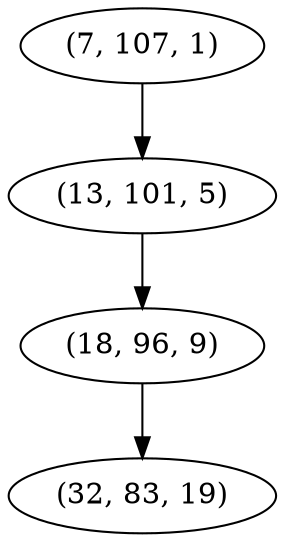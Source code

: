 digraph tree {
    "(7, 107, 1)";
    "(13, 101, 5)";
    "(18, 96, 9)";
    "(32, 83, 19)";
    "(7, 107, 1)" -> "(13, 101, 5)";
    "(13, 101, 5)" -> "(18, 96, 9)";
    "(18, 96, 9)" -> "(32, 83, 19)";
}
